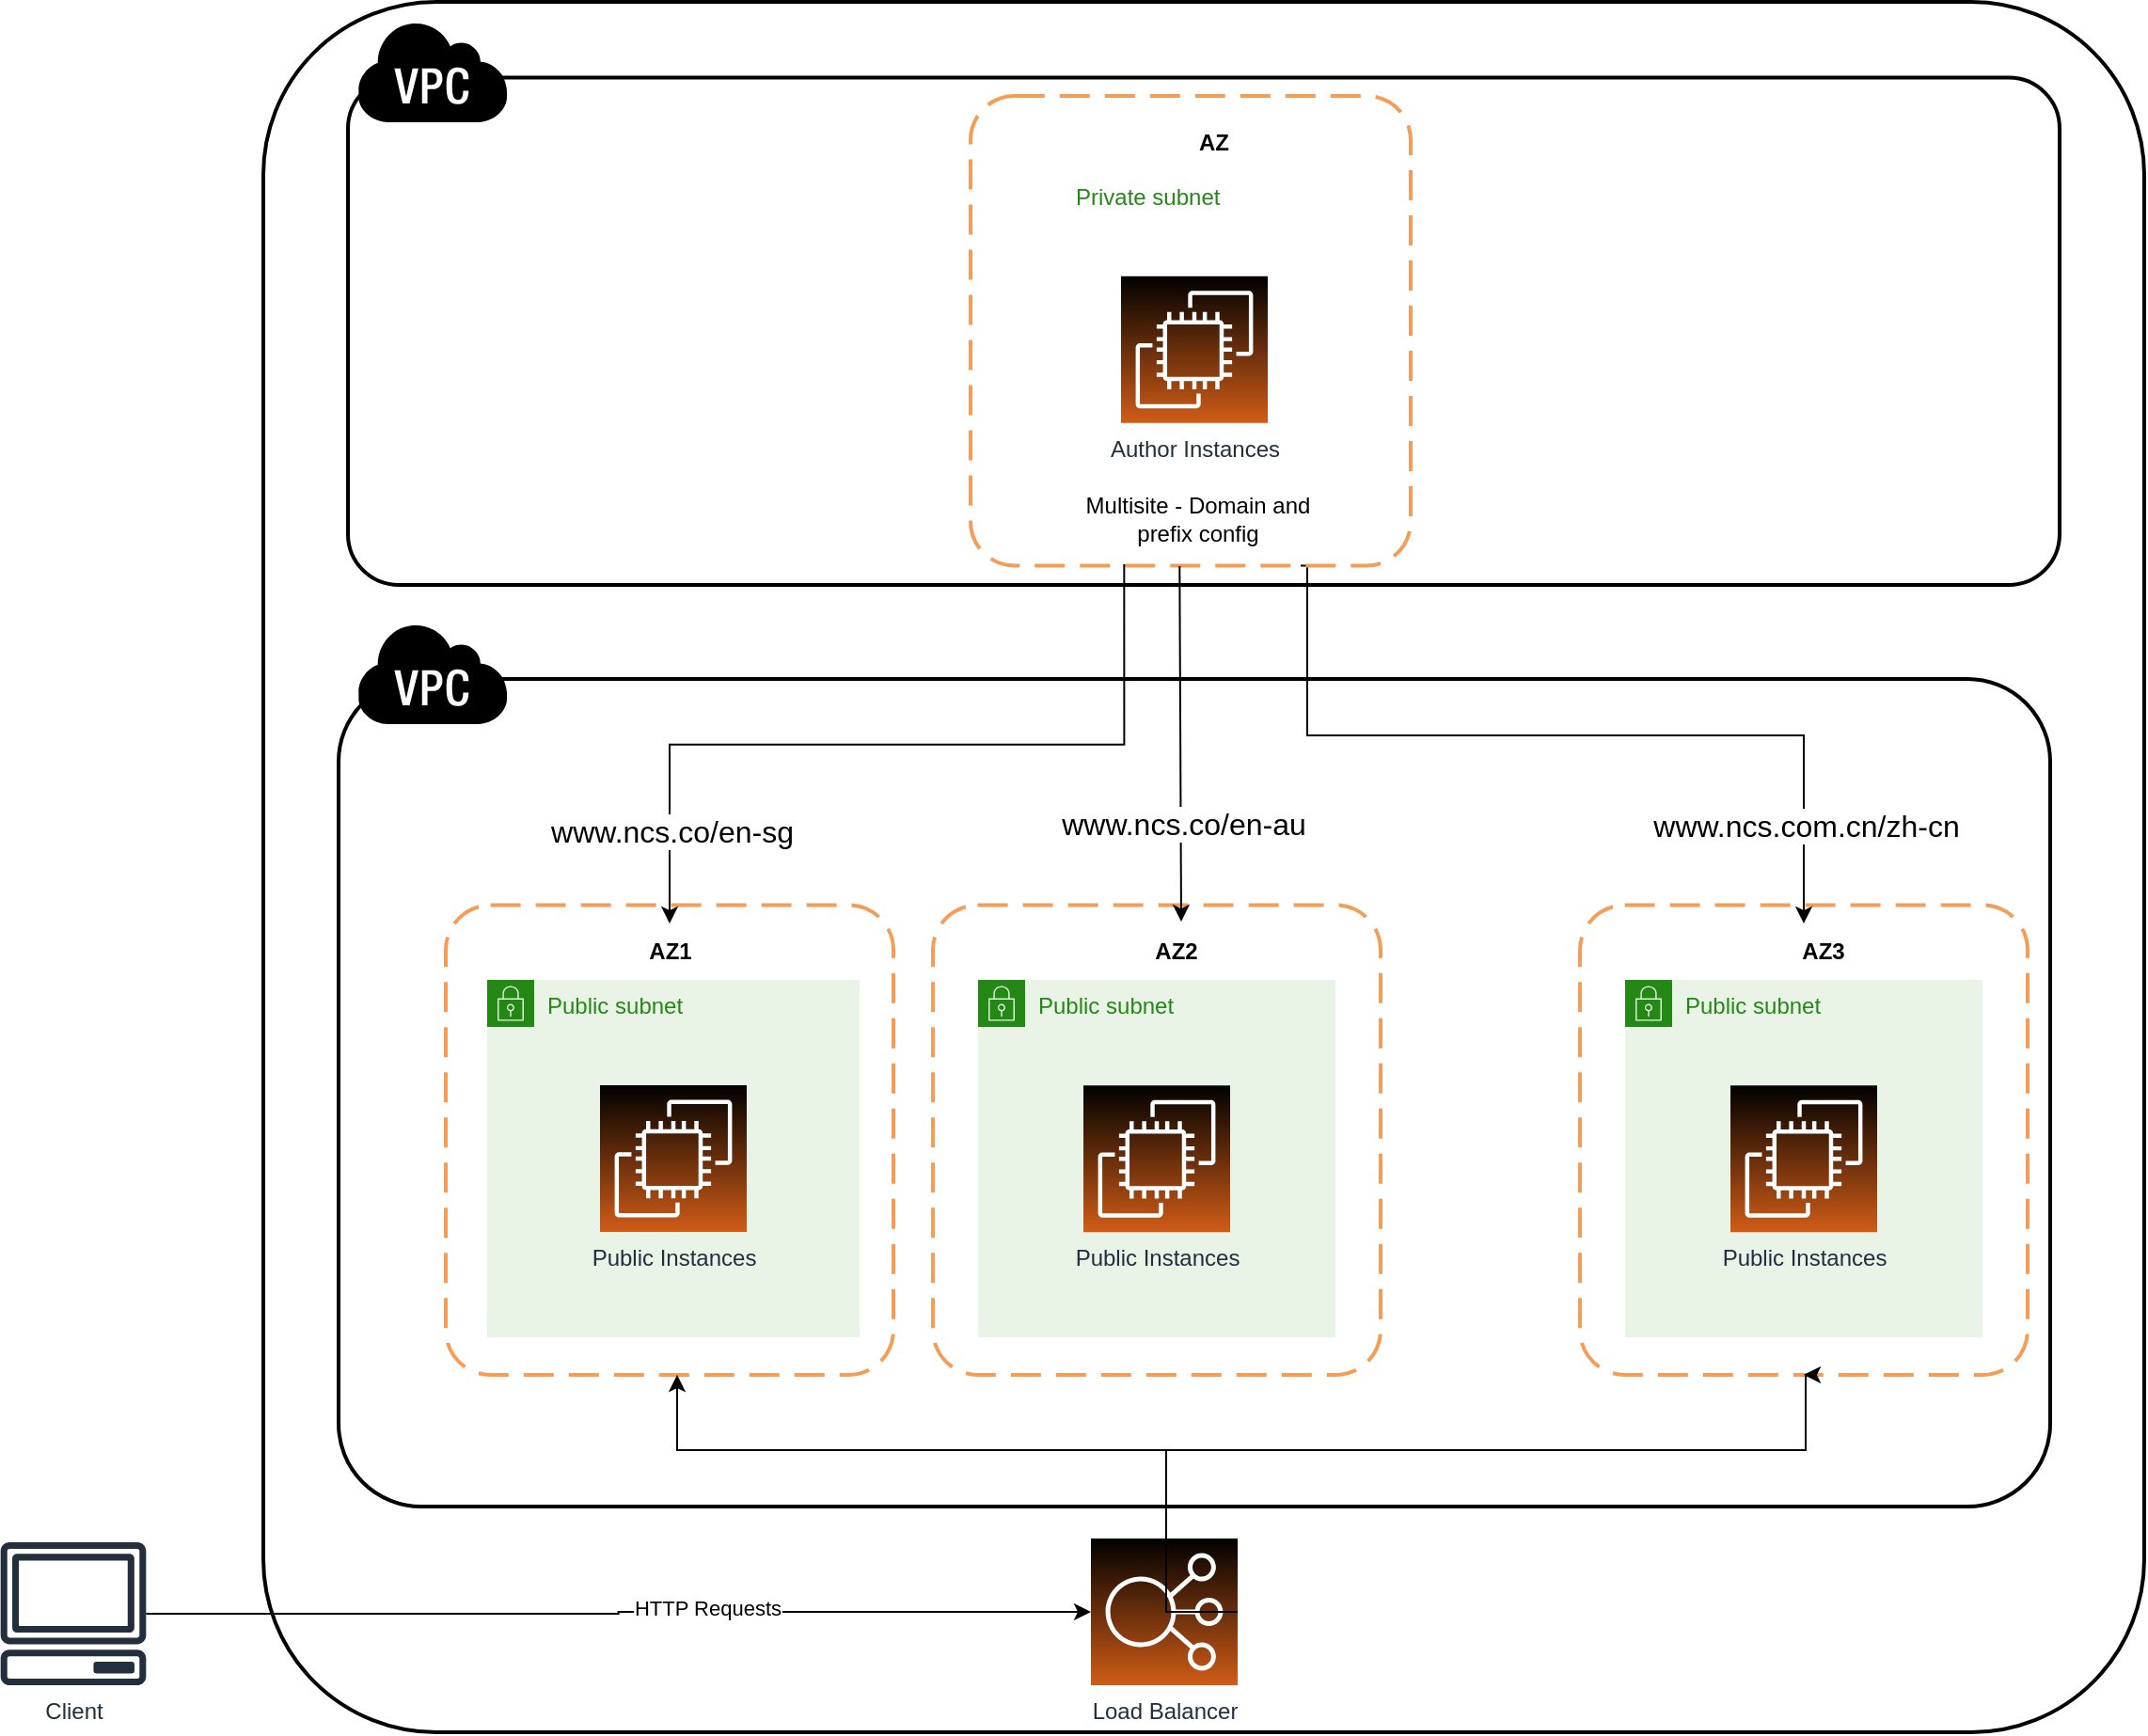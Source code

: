 <mxfile version="20.5.1" type="github">
  <diagram id="tFBmUhOzEIxHrRSv1Gjg" name="Page-1">
    <mxGraphModel dx="1861" dy="1044" grid="1" gridSize="10" guides="1" tooltips="1" connect="1" arrows="1" fold="1" page="1" pageScale="1" pageWidth="850" pageHeight="1100" math="0" shadow="0">
      <root>
        <mxCell id="0" />
        <mxCell id="1" parent="0" />
        <mxCell id="GfqcopEs4XKSiGRYqiB3-7" value="" style="rounded=1;arcSize=10;dashed=1;strokeColor=#F59D56;fillColor=none;gradientColor=none;dashPattern=8 4;strokeWidth=2;" parent="1" vertex="1">
          <mxGeometry x="247" y="520.25" width="238" height="249.75" as="geometry" />
        </mxCell>
        <mxCell id="GfqcopEs4XKSiGRYqiB3-2" value="" style="rounded=1;arcSize=10;dashed=0;fillColor=none;gradientColor=none;strokeWidth=2;" parent="1" vertex="1">
          <mxGeometry x="150" y="40" width="1000" height="920" as="geometry" />
        </mxCell>
        <mxCell id="GfqcopEs4XKSiGRYqiB3-4" value="" style="rounded=1;arcSize=10;dashed=0;fillColor=none;gradientColor=none;strokeWidth=2;" parent="1" vertex="1">
          <mxGeometry x="190" y="400" width="910" height="440" as="geometry" />
        </mxCell>
        <mxCell id="GfqcopEs4XKSiGRYqiB3-8" value="" style="rounded=1;arcSize=10;dashed=1;strokeColor=#F59D56;fillColor=none;gradientColor=none;dashPattern=8 4;strokeWidth=2;" parent="1" vertex="1">
          <mxGeometry x="506" y="520.25" width="238" height="249.75" as="geometry" />
        </mxCell>
        <mxCell id="GfqcopEs4XKSiGRYqiB3-9" value="&lt;b&gt;AZ1&lt;br&gt;&lt;/b&gt;" style="text;html=1;resizable=0;autosize=1;align=center;verticalAlign=middle;points=[];fillColor=none;strokeColor=none;rounded=0;" parent="1" vertex="1">
          <mxGeometry x="341" y="530" width="50" height="30" as="geometry" />
        </mxCell>
        <mxCell id="GfqcopEs4XKSiGRYqiB3-10" value="&lt;b&gt;AZ2&lt;/b&gt;" style="text;html=1;resizable=0;autosize=1;align=center;verticalAlign=middle;points=[];fillColor=none;strokeColor=none;rounded=0;" parent="1" vertex="1">
          <mxGeometry x="610" y="530" width="50" height="30" as="geometry" />
        </mxCell>
        <mxCell id="GfqcopEs4XKSiGRYqiB3-14" value="Public subnet" style="points=[[0,0],[0.25,0],[0.5,0],[0.75,0],[1,0],[1,0.25],[1,0.5],[1,0.75],[1,1],[0.75,1],[0.5,1],[0.25,1],[0,1],[0,0.75],[0,0.5],[0,0.25]];outlineConnect=0;gradientColor=none;html=1;whiteSpace=wrap;fontSize=12;fontStyle=0;container=1;pointerEvents=0;collapsible=0;recursiveResize=0;shape=mxgraph.aws4.group;grIcon=mxgraph.aws4.group_security_group;grStroke=0;strokeColor=#248814;fillColor=#E9F3E6;verticalAlign=top;align=left;spacingLeft=30;fontColor=#248814;dashed=0;" parent="1" vertex="1">
          <mxGeometry x="269" y="560" width="198" height="190" as="geometry" />
        </mxCell>
        <mxCell id="GfqcopEs4XKSiGRYqiB3-19" value="Public subnet" style="points=[[0,0],[0.25,0],[0.5,0],[0.75,0],[1,0],[1,0.25],[1,0.5],[1,0.75],[1,1],[0.75,1],[0.5,1],[0.25,1],[0,1],[0,0.75],[0,0.5],[0,0.25]];outlineConnect=0;gradientColor=none;html=1;whiteSpace=wrap;fontSize=12;fontStyle=0;container=1;pointerEvents=0;collapsible=0;recursiveResize=0;shape=mxgraph.aws4.group;grIcon=mxgraph.aws4.group_security_group;grStroke=0;strokeColor=#248814;fillColor=#E9F3E6;verticalAlign=top;align=left;spacingLeft=30;fontColor=#248814;dashed=0;" parent="1" vertex="1">
          <mxGeometry x="530" y="560" width="190" height="190" as="geometry" />
        </mxCell>
        <mxCell id="GfqcopEs4XKSiGRYqiB3-20" value="Public Instances" style="sketch=0;points=[[0,0,0],[0.25,0,0],[0.5,0,0],[0.75,0,0],[1,0,0],[0,1,0],[0.25,1,0],[0.5,1,0],[0.75,1,0],[1,1,0],[0,0.25,0],[0,0.5,0],[0,0.75,0],[1,0.25,0],[1,0.5,0],[1,0.75,0]];outlineConnect=0;fontColor=#232F3E;gradientColor=#000000;gradientDirection=north;fillColor=#D05C17;strokeColor=#ffffff;dashed=0;verticalLabelPosition=bottom;verticalAlign=top;align=center;html=1;fontSize=12;fontStyle=0;aspect=fixed;shape=mxgraph.aws4.resourceIcon;resIcon=mxgraph.aws4.ec2;" parent="1" vertex="1">
          <mxGeometry x="329" y="616" width="78" height="78" as="geometry" />
        </mxCell>
        <mxCell id="GfqcopEs4XKSiGRYqiB3-21" value="Public Instances" style="sketch=0;points=[[0,0,0],[0.25,0,0],[0.5,0,0],[0.75,0,0],[1,0,0],[0,1,0],[0.25,1,0],[0.5,1,0],[0.75,1,0],[1,1,0],[0,0.25,0],[0,0.5,0],[0,0.75,0],[1,0.25,0],[1,0.5,0],[1,0.75,0]];outlineConnect=0;fontColor=#232F3E;gradientColor=#000000;gradientDirection=north;fillColor=#D05C17;strokeColor=#ffffff;dashed=0;verticalLabelPosition=bottom;verticalAlign=top;align=center;html=1;fontSize=12;fontStyle=0;aspect=fixed;shape=mxgraph.aws4.resourceIcon;resIcon=mxgraph.aws4.ec2;" parent="1" vertex="1">
          <mxGeometry x="586" y="616.13" width="78" height="78" as="geometry" />
        </mxCell>
        <mxCell id="GfqcopEs4XKSiGRYqiB3-26" value="" style="edgeStyle=orthogonalEdgeStyle;rounded=0;orthogonalLoop=1;jettySize=auto;html=1;" parent="1" source="GfqcopEs4XKSiGRYqiB3-22" edge="1">
          <mxGeometry relative="1" as="geometry">
            <mxPoint x="370" y="770" as="targetPoint" />
            <Array as="points">
              <mxPoint x="630" y="810" />
              <mxPoint x="370" y="810" />
            </Array>
          </mxGeometry>
        </mxCell>
        <mxCell id="GfqcopEs4XKSiGRYqiB3-22" value="Load Balancer" style="sketch=0;points=[[0,0,0],[0.25,0,0],[0.5,0,0],[0.75,0,0],[1,0,0],[0,1,0],[0.25,1,0],[0.5,1,0],[0.75,1,0],[1,1,0],[0,0.25,0],[0,0.5,0],[0,0.75,0],[1,0.25,0],[1,0.5,0],[1,0.75,0]];outlineConnect=0;fontColor=#232F3E;gradientColor=#000000;gradientDirection=north;fillColor=#D05C17;strokeColor=#ffffff;dashed=0;verticalLabelPosition=bottom;verticalAlign=top;align=center;html=1;fontSize=12;fontStyle=0;aspect=fixed;shape=mxgraph.aws4.resourceIcon;resIcon=mxgraph.aws4.elastic_load_balancing;" parent="1" vertex="1">
          <mxGeometry x="590" y="857" width="78" height="78" as="geometry" />
        </mxCell>
        <mxCell id="GfqcopEs4XKSiGRYqiB3-28" value="" style="edgeStyle=orthogonalEdgeStyle;rounded=0;orthogonalLoop=1;jettySize=auto;html=1;" parent="1" source="GfqcopEs4XKSiGRYqiB3-27" target="GfqcopEs4XKSiGRYqiB3-22" edge="1">
          <mxGeometry relative="1" as="geometry" />
        </mxCell>
        <mxCell id="GfqcopEs4XKSiGRYqiB3-29" value="HTTP Requests" style="edgeLabel;html=1;align=center;verticalAlign=middle;resizable=0;points=[];" parent="GfqcopEs4XKSiGRYqiB3-28" vertex="1" connectable="0">
          <mxGeometry x="0.188" y="2" relative="1" as="geometry">
            <mxPoint as="offset" />
          </mxGeometry>
        </mxCell>
        <mxCell id="GfqcopEs4XKSiGRYqiB3-27" value="&lt;div&gt;Client&lt;/div&gt;" style="sketch=0;outlineConnect=0;fontColor=#232F3E;gradientColor=none;fillColor=#232F3D;strokeColor=none;dashed=0;verticalLabelPosition=bottom;verticalAlign=top;align=center;html=1;fontSize=12;fontStyle=0;aspect=fixed;pointerEvents=1;shape=mxgraph.aws4.client;" parent="1" vertex="1">
          <mxGeometry x="10" y="859" width="78" height="76" as="geometry" />
        </mxCell>
        <mxCell id="cc0cHXBa-Vy3gEp81_YC-8" value="" style="rounded=1;arcSize=10;dashed=1;strokeColor=#F59D56;fillColor=none;gradientColor=none;dashPattern=8 4;strokeWidth=2;" vertex="1" parent="1">
          <mxGeometry x="850" y="520.25" width="238" height="249.75" as="geometry" />
        </mxCell>
        <mxCell id="cc0cHXBa-Vy3gEp81_YC-9" value="&lt;b&gt;AZ3&lt;/b&gt;" style="text;html=1;resizable=0;autosize=1;align=center;verticalAlign=middle;points=[];fillColor=none;strokeColor=none;rounded=0;" vertex="1" parent="1">
          <mxGeometry x="954" y="530" width="50" height="30" as="geometry" />
        </mxCell>
        <mxCell id="cc0cHXBa-Vy3gEp81_YC-10" value="Public subnet" style="points=[[0,0],[0.25,0],[0.5,0],[0.75,0],[1,0],[1,0.25],[1,0.5],[1,0.75],[1,1],[0.75,1],[0.5,1],[0.25,1],[0,1],[0,0.75],[0,0.5],[0,0.25]];outlineConnect=0;gradientColor=none;html=1;whiteSpace=wrap;fontSize=12;fontStyle=0;container=1;pointerEvents=0;collapsible=0;recursiveResize=0;shape=mxgraph.aws4.group;grIcon=mxgraph.aws4.group_security_group;grStroke=0;strokeColor=#248814;fillColor=#E9F3E6;verticalAlign=top;align=left;spacingLeft=30;fontColor=#248814;dashed=0;" vertex="1" parent="1">
          <mxGeometry x="874" y="560" width="190" height="190" as="geometry" />
        </mxCell>
        <mxCell id="cc0cHXBa-Vy3gEp81_YC-11" value="Public Instances" style="sketch=0;points=[[0,0,0],[0.25,0,0],[0.5,0,0],[0.75,0,0],[1,0,0],[0,1,0],[0.25,1,0],[0.5,1,0],[0.75,1,0],[1,1,0],[0,0.25,0],[0,0.5,0],[0,0.75,0],[1,0.25,0],[1,0.5,0],[1,0.75,0]];outlineConnect=0;fontColor=#232F3E;gradientColor=#000000;gradientDirection=north;fillColor=#D05C17;strokeColor=#ffffff;dashed=0;verticalLabelPosition=bottom;verticalAlign=top;align=center;html=1;fontSize=12;fontStyle=0;aspect=fixed;shape=mxgraph.aws4.resourceIcon;resIcon=mxgraph.aws4.ec2;" vertex="1" parent="1">
          <mxGeometry x="930" y="616.13" width="78" height="78" as="geometry" />
        </mxCell>
        <mxCell id="cc0cHXBa-Vy3gEp81_YC-14" value="" style="outlineConnect=0;dashed=0;verticalLabelPosition=bottom;verticalAlign=top;align=center;html=1;shape=mxgraph.aws3.virtual_private_cloud;fillColor=#000000;gradientColor=none;" vertex="1" parent="1">
          <mxGeometry x="200" y="370" width="79.5" height="54" as="geometry" />
        </mxCell>
        <mxCell id="cc0cHXBa-Vy3gEp81_YC-15" value="" style="edgeStyle=orthogonalEdgeStyle;rounded=0;orthogonalLoop=1;jettySize=auto;html=1;entryX=0.5;entryY=1;entryDx=0;entryDy=0;exitX=1;exitY=0.5;exitDx=0;exitDy=0;exitPerimeter=0;" edge="1" parent="1" source="GfqcopEs4XKSiGRYqiB3-22" target="cc0cHXBa-Vy3gEp81_YC-8">
          <mxGeometry relative="1" as="geometry">
            <Array as="points">
              <mxPoint x="630" y="896" />
              <mxPoint x="630" y="810" />
              <mxPoint x="970" y="810" />
            </Array>
            <mxPoint x="630" y="917" as="sourcePoint" />
            <mxPoint x="762" y="830" as="targetPoint" />
          </mxGeometry>
        </mxCell>
        <mxCell id="cc0cHXBa-Vy3gEp81_YC-16" value="" style="rounded=1;arcSize=10;dashed=0;fillColor=none;gradientColor=none;strokeWidth=2;" vertex="1" parent="1">
          <mxGeometry x="195" y="80.25" width="910" height="269.75" as="geometry" />
        </mxCell>
        <mxCell id="cc0cHXBa-Vy3gEp81_YC-17" value="" style="outlineConnect=0;dashed=0;verticalLabelPosition=bottom;verticalAlign=top;align=center;html=1;shape=mxgraph.aws3.virtual_private_cloud;fillColor=#000000;gradientColor=none;" vertex="1" parent="1">
          <mxGeometry x="200" y="50" width="79.5" height="54" as="geometry" />
        </mxCell>
        <mxCell id="cc0cHXBa-Vy3gEp81_YC-22" value="" style="edgeStyle=orthogonalEdgeStyle;rounded=0;orthogonalLoop=1;jettySize=auto;html=1;fontColor=#000000;exitX=0.75;exitY=1;exitDx=0;exitDy=0;" edge="1" parent="1" source="cc0cHXBa-Vy3gEp81_YC-18" target="cc0cHXBa-Vy3gEp81_YC-9">
          <mxGeometry relative="1" as="geometry">
            <Array as="points">
              <mxPoint x="705" y="430" />
              <mxPoint x="969" y="430" />
            </Array>
          </mxGeometry>
        </mxCell>
        <mxCell id="cc0cHXBa-Vy3gEp81_YC-36" value="&lt;span id=&quot;docs-internal-guid-b734ebf4-7fff-7a3f-e905-26dd995f1b8d&quot; style=&quot;font-size: 12pt; font-family: Calibri, sans-serif; color: rgb(0, 0, 0); background-color: transparent; font-weight: 400; font-style: normal; font-variant: normal; text-decoration: none; vertical-align: baseline;&quot;&gt;www.ncs.com.cn/zh-cn&lt;/span&gt;" style="edgeLabel;html=1;align=center;verticalAlign=middle;resizable=0;points=[];fontColor=#000000;" vertex="1" connectable="0" parent="cc0cHXBa-Vy3gEp81_YC-22">
          <mxGeometry x="0.771" y="1" relative="1" as="geometry">
            <mxPoint as="offset" />
          </mxGeometry>
        </mxCell>
        <mxCell id="cc0cHXBa-Vy3gEp81_YC-18" value="" style="rounded=1;arcSize=10;dashed=1;strokeColor=#F59D56;fillColor=none;gradientColor=none;dashPattern=8 4;strokeWidth=2;" vertex="1" parent="1">
          <mxGeometry x="526" y="90" width="234" height="249.75" as="geometry" />
        </mxCell>
        <mxCell id="cc0cHXBa-Vy3gEp81_YC-19" value="&lt;b&gt;AZ&lt;/b&gt;" style="text;html=1;resizable=0;autosize=1;align=center;verticalAlign=middle;points=[];fillColor=none;strokeColor=none;rounded=0;" vertex="1" parent="1">
          <mxGeometry x="635" y="99.75" width="40" height="30" as="geometry" />
        </mxCell>
        <mxCell id="cc0cHXBa-Vy3gEp81_YC-20" value="Private subnet" style="points=[[0,0],[0.25,0],[0.5,0],[0.75,0],[1,0],[1,0.25],[1,0.5],[1,0.75],[1,1],[0.75,1],[0.5,1],[0.25,1],[0,1],[0,0.75],[0,0.5],[0,0.25]];outlineConnect=0;gradientColor=none;html=1;whiteSpace=wrap;fontSize=12;fontStyle=0;container=1;pointerEvents=0;collapsible=0;recursiveResize=0;shape=mxgraph.aws4.group;grIcon=mxgraph.aws4.group_security_group;grStroke=0;strokeColor=#FFFFFF;fillColor=#FFFFFF;verticalAlign=top;align=left;spacingLeft=30;fontColor=#248814;dashed=0;" vertex="1" parent="1">
          <mxGeometry x="550" y="129.75" width="160" height="170.25" as="geometry" />
        </mxCell>
        <mxCell id="cc0cHXBa-Vy3gEp81_YC-37" value="Multisite - Domain and prefix config" style="text;html=1;strokeColor=none;fillColor=none;align=center;verticalAlign=middle;whiteSpace=wrap;rounded=0;fontColor=#000000;" vertex="1" parent="cc0cHXBa-Vy3gEp81_YC-20">
          <mxGeometry x="22.5" y="170.25" width="147.5" height="30" as="geometry" />
        </mxCell>
        <mxCell id="cc0cHXBa-Vy3gEp81_YC-21" value="Author Instances" style="sketch=0;points=[[0,0,0],[0.25,0,0],[0.5,0,0],[0.75,0,0],[1,0,0],[0,1,0],[0.25,1,0],[0.5,1,0],[0.75,1,0],[1,1,0],[0,0.25,0],[0,0.5,0],[0,0.75,0],[1,0.25,0],[1,0.5,0],[1,0.75,0]];outlineConnect=0;fontColor=#232F3E;gradientColor=#000000;gradientDirection=north;fillColor=#D05C17;strokeColor=#ffffff;dashed=0;verticalLabelPosition=bottom;verticalAlign=top;align=center;html=1;fontSize=12;fontStyle=0;aspect=fixed;shape=mxgraph.aws4.resourceIcon;resIcon=mxgraph.aws4.ec2;" vertex="1" parent="1">
          <mxGeometry x="606" y="185.88" width="78" height="78" as="geometry" />
        </mxCell>
        <mxCell id="cc0cHXBa-Vy3gEp81_YC-29" value="" style="endArrow=classic;html=1;rounded=0;fontColor=#000000;edgeStyle=orthogonalEdgeStyle;exitX=0.349;exitY=0.997;exitDx=0;exitDy=0;exitPerimeter=0;" edge="1" parent="1" source="cc0cHXBa-Vy3gEp81_YC-18" target="GfqcopEs4XKSiGRYqiB3-9">
          <mxGeometry width="50" height="50" relative="1" as="geometry">
            <mxPoint x="400" y="510" as="sourcePoint" />
            <mxPoint x="450" y="460" as="targetPoint" />
          </mxGeometry>
        </mxCell>
        <mxCell id="cc0cHXBa-Vy3gEp81_YC-34" value="&lt;span id=&quot;docs-internal-guid-51671765-7fff-0a24-ee92-6883e59d3854&quot; style=&quot;font-size: 12pt; font-family: Calibri, sans-serif; color: rgb(0, 0, 0); background-color: transparent; font-weight: 400; font-style: normal; font-variant: normal; text-decoration: none; vertical-align: baseline;&quot;&gt;www.ncs.co/en-sg&lt;/span&gt;" style="edgeLabel;html=1;align=center;verticalAlign=middle;resizable=0;points=[];fontColor=#000000;" vertex="1" connectable="0" parent="cc0cHXBa-Vy3gEp81_YC-29">
          <mxGeometry x="0.77" y="1" relative="1" as="geometry">
            <mxPoint as="offset" />
          </mxGeometry>
        </mxCell>
        <mxCell id="cc0cHXBa-Vy3gEp81_YC-30" value="" style="endArrow=classic;html=1;rounded=0;fontColor=#000000;entryX=0.56;entryY=-0.033;entryDx=0;entryDy=0;entryPerimeter=0;exitX=0.475;exitY=1.001;exitDx=0;exitDy=0;exitPerimeter=0;" edge="1" parent="1" source="cc0cHXBa-Vy3gEp81_YC-18" target="GfqcopEs4XKSiGRYqiB3-10">
          <mxGeometry width="50" height="50" relative="1" as="geometry">
            <mxPoint x="400" y="510" as="sourcePoint" />
            <mxPoint x="450" y="460" as="targetPoint" />
          </mxGeometry>
        </mxCell>
        <mxCell id="cc0cHXBa-Vy3gEp81_YC-35" value="&lt;span id=&quot;docs-internal-guid-8e960c42-7fff-3428-aaaf-3e99c6dde6a2&quot; style=&quot;font-size: 12pt; font-family: Calibri, sans-serif; color: rgb(0, 0, 0); background-color: transparent; font-weight: 400; font-style: normal; font-variant: normal; text-decoration: none; vertical-align: baseline;&quot;&gt;www.ncs.co/en-au&lt;/span&gt;" style="edgeLabel;html=1;align=center;verticalAlign=middle;resizable=0;points=[];fontColor=#000000;" vertex="1" connectable="0" parent="cc0cHXBa-Vy3gEp81_YC-30">
          <mxGeometry x="0.45" y="1" relative="1" as="geometry">
            <mxPoint as="offset" />
          </mxGeometry>
        </mxCell>
      </root>
    </mxGraphModel>
  </diagram>
</mxfile>
